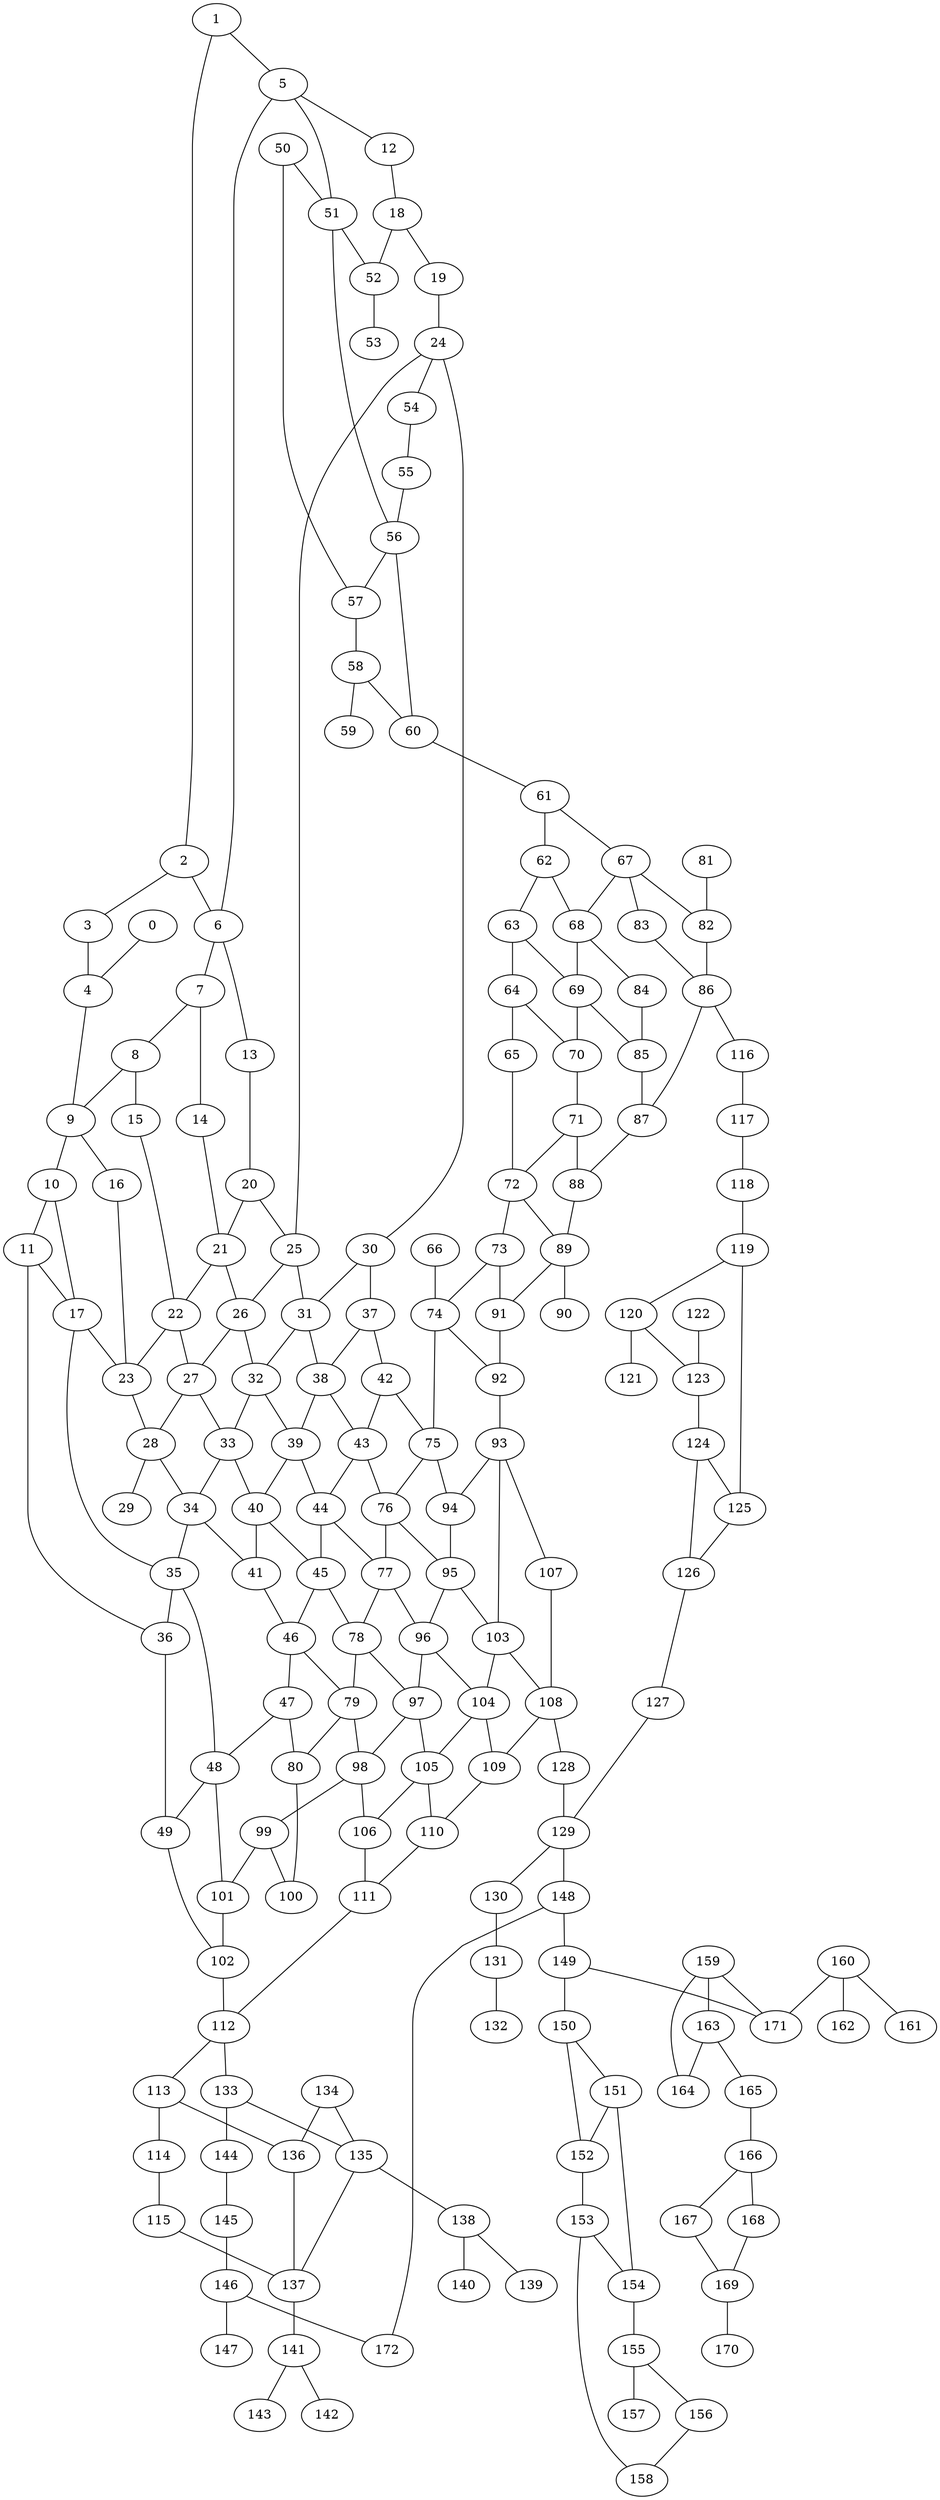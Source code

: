 graph G {
0;
1;
2;
3;
4;
5;
6;
7;
8;
9;
10;
11;
12;
13;
14;
15;
16;
17;
18;
19;
20;
21;
22;
23;
24;
25;
26;
27;
28;
29;
30;
31;
32;
33;
34;
35;
36;
37;
38;
39;
40;
41;
42;
43;
44;
45;
46;
47;
48;
49;
50;
51;
52;
53;
54;
55;
56;
57;
58;
59;
60;
61;
62;
63;
64;
65;
66;
67;
68;
69;
70;
71;
72;
73;
74;
75;
76;
77;
78;
79;
80;
81;
82;
83;
84;
85;
86;
87;
88;
89;
90;
91;
92;
93;
94;
95;
96;
97;
98;
99;
100;
101;
102;
103;
104;
105;
106;
107;
108;
109;
110;
111;
112;
113;
114;
115;
116;
117;
118;
119;
120;
121;
122;
123;
124;
125;
126;
127;
128;
129;
130;
131;
132;
133;
134;
135;
136;
137;
138;
139;
140;
141;
142;
143;
144;
145;
146;
147;
148;
149;
150;
151;
152;
153;
154;
155;
156;
157;
158;
159;
160;
161;
162;
163;
164;
165;
166;
167;
168;
169;
170;
171;
172;
0--4 ;
1--2 ;
1--5 ;
2--3 ;
2--6 ;
3--4 ;
4--9 ;
5--6 ;
5--12 ;
5--51 ;
6--7 ;
6--13 ;
7--8 ;
7--14 ;
8--9 ;
8--15 ;
9--10 ;
9--16 ;
10--11 ;
10--17 ;
11--17 ;
11--36 ;
12--18 ;
13--20 ;
14--21 ;
15--22 ;
16--23 ;
17--23 ;
17--35 ;
18--19 ;
18--52 ;
19--24 ;
20--21 ;
20--25 ;
21--22 ;
21--26 ;
22--23 ;
22--27 ;
23--28 ;
24--25 ;
24--30 ;
24--54 ;
25--26 ;
25--31 ;
26--27 ;
26--32 ;
27--28 ;
27--33 ;
28--29 ;
28--34 ;
30--31 ;
30--37 ;
31--32 ;
31--38 ;
32--33 ;
32--39 ;
33--34 ;
33--40 ;
34--35 ;
34--41 ;
35--36 ;
35--48 ;
36--49 ;
37--38 ;
37--42 ;
38--39 ;
38--43 ;
39--40 ;
39--44 ;
40--41 ;
40--45 ;
41--46 ;
42--43 ;
42--75 ;
43--44 ;
43--76 ;
44--45 ;
44--77 ;
45--46 ;
45--78 ;
46--47 ;
46--79 ;
47--48 ;
47--80 ;
48--49 ;
48--101 ;
49--102 ;
50--51 ;
50--57 ;
51--52 ;
51--56 ;
52--53 ;
54--55 ;
55--56 ;
56--57 ;
56--60 ;
57--58 ;
58--59 ;
58--60 ;
60--61 ;
61--62 ;
61--67 ;
62--63 ;
62--68 ;
63--64 ;
63--69 ;
64--65 ;
64--70 ;
65--72 ;
66--74 ;
67--68 ;
67--82 ;
67--83 ;
68--69 ;
68--84 ;
69--70 ;
69--85 ;
70--71 ;
71--72 ;
71--88 ;
72--73 ;
72--89 ;
73--74 ;
73--91 ;
74--75 ;
74--92 ;
75--76 ;
75--94 ;
76--77 ;
76--95 ;
77--78 ;
77--96 ;
78--79 ;
78--97 ;
79--80 ;
79--98 ;
80--100 ;
81--82 ;
82--86 ;
83--86 ;
84--85 ;
85--87 ;
86--87 ;
86--116 ;
87--88 ;
88--89 ;
89--90 ;
89--91 ;
91--92 ;
92--93 ;
93--94 ;
93--103 ;
93--107 ;
94--95 ;
95--96 ;
95--103 ;
96--97 ;
96--104 ;
97--98 ;
97--105 ;
98--99 ;
98--106 ;
99--100 ;
99--101 ;
101--102 ;
102--112 ;
103--104 ;
103--108 ;
104--105 ;
104--109 ;
105--106 ;
105--110 ;
106--111 ;
107--108 ;
108--109 ;
108--128 ;
109--110 ;
110--111 ;
111--112 ;
112--113 ;
112--133 ;
113--114 ;
113--136 ;
114--115 ;
115--137 ;
116--117 ;
117--118 ;
118--119 ;
119--120 ;
119--125 ;
120--121 ;
120--123 ;
122--123 ;
123--124 ;
124--125 ;
124--126 ;
125--126 ;
126--127 ;
127--129 ;
128--129 ;
129--130 ;
129--148 ;
130--131 ;
131--132 ;
133--135 ;
133--144 ;
134--135 ;
134--136 ;
135--137 ;
135--138 ;
136--137 ;
137--141 ;
138--139 ;
138--140 ;
141--142 ;
141--143 ;
144--145 ;
145--146 ;
146--147 ;
146--172 ;
148--149 ;
148--172 ;
149--150 ;
149--171 ;
150--151 ;
150--152 ;
151--152 ;
151--154 ;
152--153 ;
153--154 ;
153--158 ;
154--155 ;
155--156 ;
155--157 ;
156--158 ;
159--171 ;
159--163 ;
159--164 ;
160--161 ;
160--162 ;
160--171 ;
163--164 ;
163--165 ;
165--166 ;
166--167 ;
166--168 ;
167--169 ;
168--169 ;
169--170 ;
}
